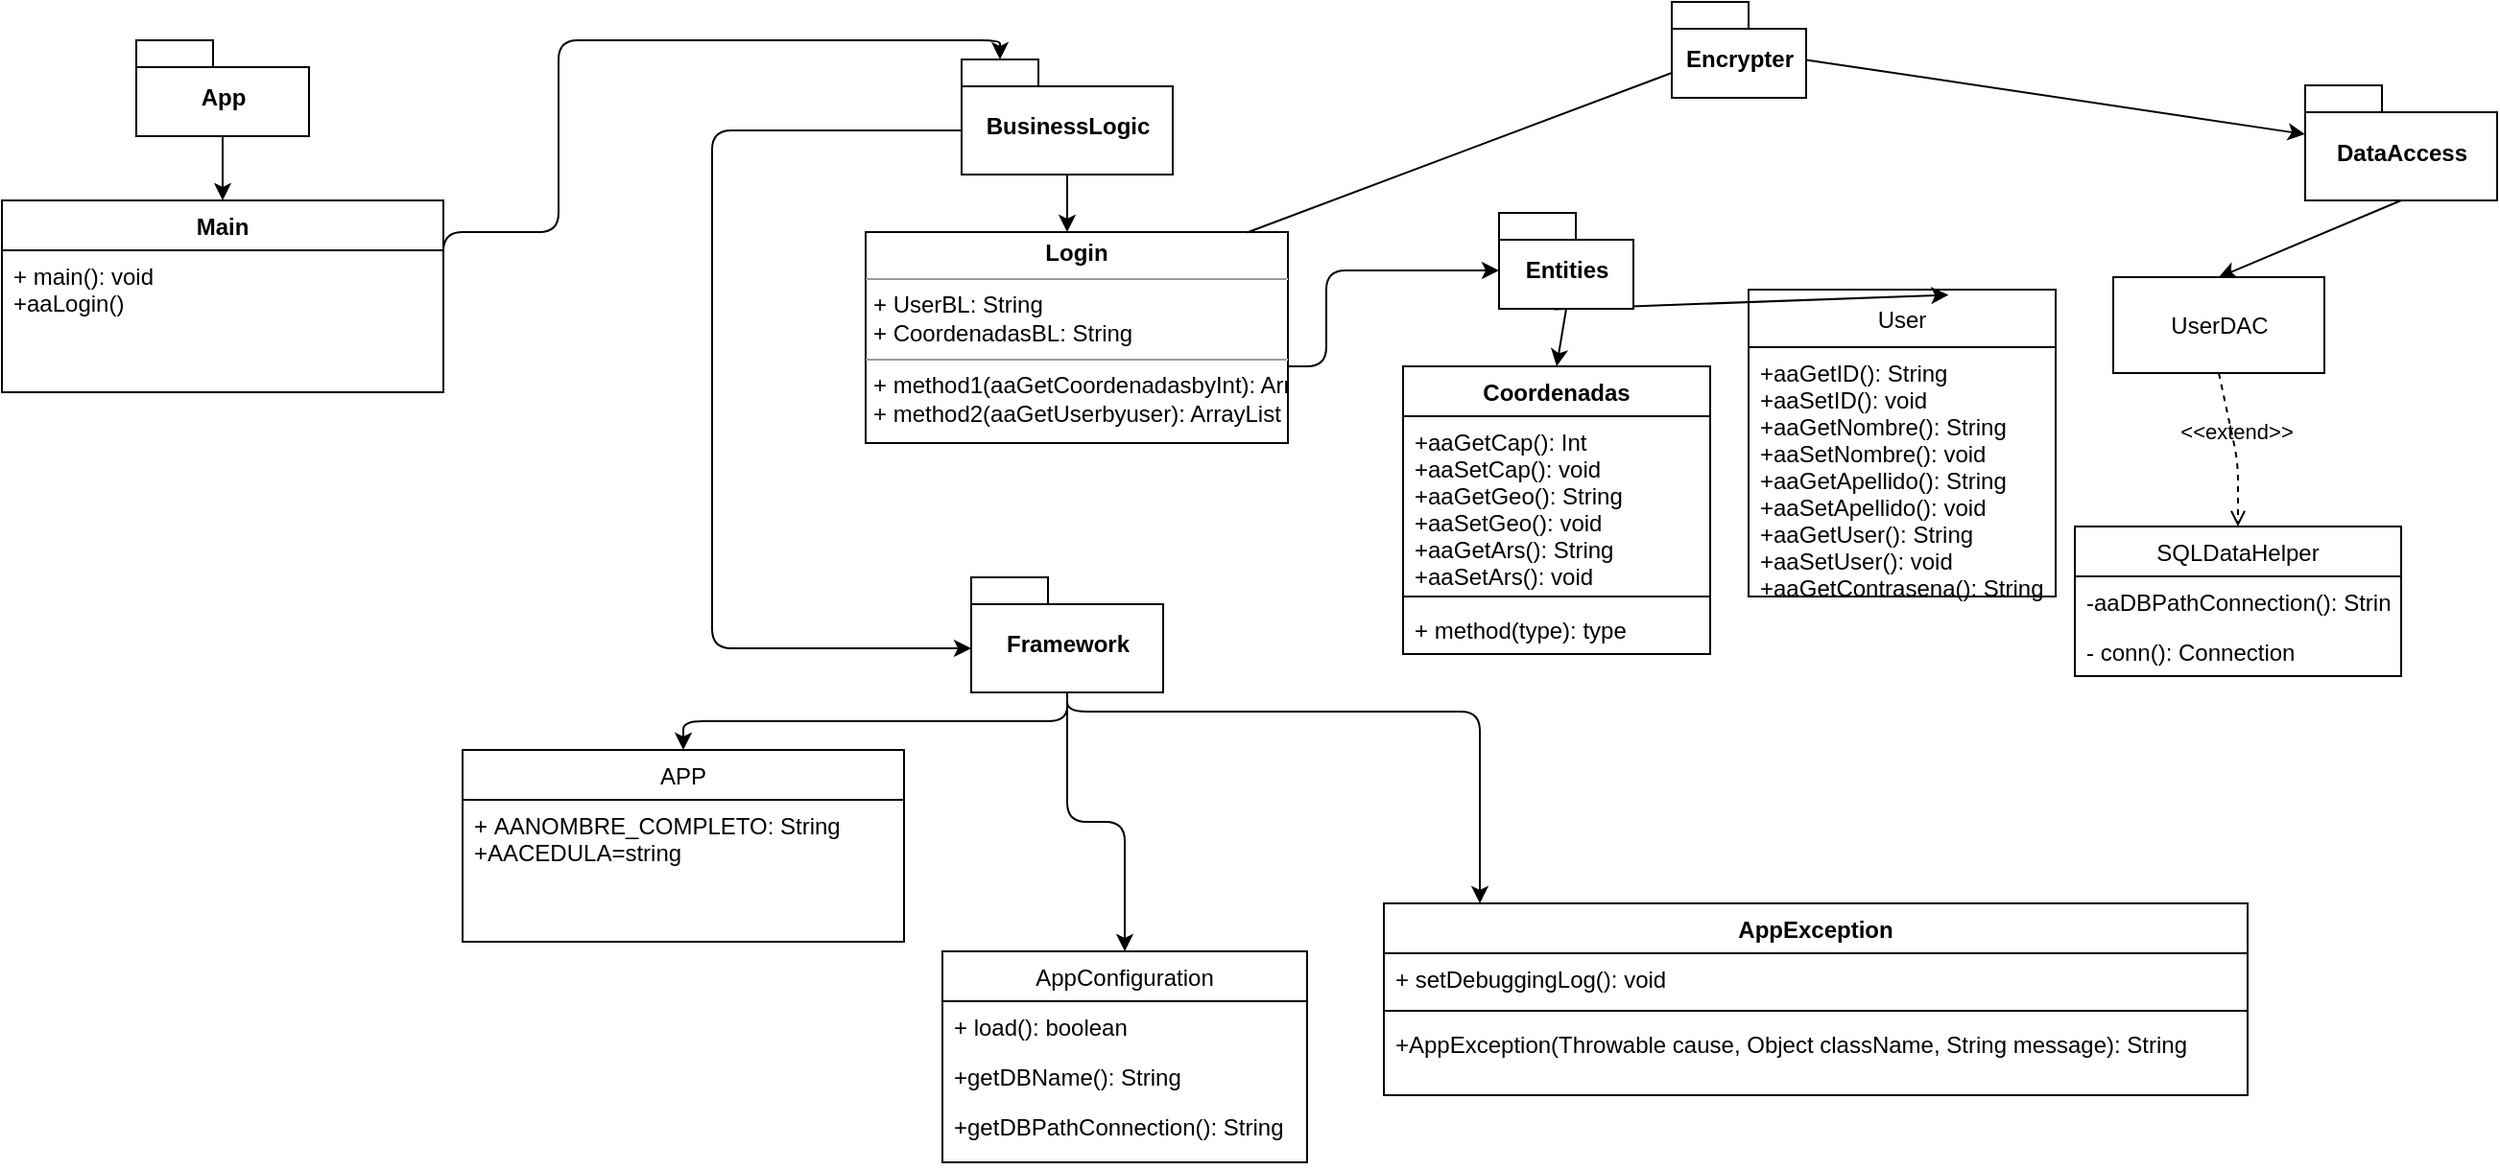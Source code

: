 <mxfile>
    <diagram id="E4nit2eJsGGpVqtW80gd" name="Page-1">
        <mxGraphModel dx="2028" dy="558" grid="1" gridSize="10" guides="1" tooltips="1" connect="1" arrows="1" fold="1" page="1" pageScale="1" pageWidth="850" pageHeight="1100" math="0" shadow="0">
            <root>
                <mxCell id="0"/>
                <mxCell id="1" parent="0"/>
                <mxCell id="2" value="" style="edgeStyle=none;html=1;" edge="1" parent="1" source="3">
                    <mxGeometry relative="1" as="geometry">
                        <mxPoint x="145" y="120" as="targetPoint"/>
                    </mxGeometry>
                </mxCell>
                <mxCell id="3" value="BusinessLogic" style="shape=folder;fontStyle=1;spacingTop=10;tabWidth=40;tabHeight=14;tabPosition=left;html=1;" vertex="1" parent="1">
                    <mxGeometry x="90" y="30" width="110" height="60" as="geometry"/>
                </mxCell>
                <mxCell id="4" value="" style="edgeStyle=none;html=1;entryX=0.651;entryY=0.017;entryDx=0;entryDy=0;entryPerimeter=0;exitX=0.41;exitY=1.004;exitDx=0;exitDy=0;exitPerimeter=0;" edge="1" parent="1" source="6" target="7">
                    <mxGeometry relative="1" as="geometry"/>
                </mxCell>
                <mxCell id="5" value="" style="edgeStyle=none;html=1;entryX=0.5;entryY=0;entryDx=0;entryDy=0;exitX=0.5;exitY=1;exitDx=0;exitDy=0;exitPerimeter=0;" edge="1" parent="1" source="6" target="10">
                    <mxGeometry relative="1" as="geometry">
                        <Array as="points"/>
                    </mxGeometry>
                </mxCell>
                <mxCell id="6" value="Entities" style="shape=folder;fontStyle=1;spacingTop=10;tabWidth=40;tabHeight=14;tabPosition=left;html=1;" vertex="1" parent="1">
                    <mxGeometry x="370" y="110" width="70" height="50" as="geometry"/>
                </mxCell>
                <mxCell id="7" value="User" style="swimlane;fontStyle=0;childLayout=stackLayout;horizontal=1;startSize=30;fillColor=none;horizontalStack=0;resizeParent=1;resizeParentMax=0;resizeLast=0;collapsible=1;marginBottom=0;" vertex="1" parent="1">
                    <mxGeometry x="500" y="150" width="160" height="160" as="geometry"/>
                </mxCell>
                <mxCell id="8" value="+aaGetID(): String&#10;+aaSetID(): void&#10;+aaGetNombre(): String&#10;+aaSetNombre(): void&#10;+aaGetApellido(): String&#10;+aaSetApellido(): void&#10;+aaGetUser(): String&#10;+aaSetUser(): void&#10;+aaGetContrasena(): String&#10;+aaSetUser(): void&#10;&#10;&#10;" style="text;strokeColor=none;fillColor=none;align=left;verticalAlign=top;spacingLeft=4;spacingRight=4;overflow=hidden;rotatable=0;points=[[0,0.5],[1,0.5]];portConstraint=eastwest;" vertex="1" parent="7">
                    <mxGeometry y="30" width="160" height="130" as="geometry"/>
                </mxCell>
                <mxCell id="10" value="Coordenadas" style="swimlane;fontStyle=1;align=center;verticalAlign=top;childLayout=stackLayout;horizontal=1;startSize=26;horizontalStack=0;resizeParent=1;resizeParentMax=0;resizeLast=0;collapsible=1;marginBottom=0;" vertex="1" parent="1">
                    <mxGeometry x="320" y="190" width="160" height="150" as="geometry"/>
                </mxCell>
                <mxCell id="11" value="+aaGetCap(): Int&#10;+aaSetCap(): void&#10;+aaGetGeo(): String&#10;+aaSetGeo(): void&#10;+aaGetArs(): String&#10;+aaSetArs(): void &#10;" style="text;strokeColor=none;fillColor=none;align=left;verticalAlign=top;spacingLeft=4;spacingRight=4;overflow=hidden;rotatable=0;points=[[0,0.5],[1,0.5]];portConstraint=eastwest;" vertex="1" parent="10">
                    <mxGeometry y="26" width="160" height="90" as="geometry"/>
                </mxCell>
                <mxCell id="12" value="" style="line;strokeWidth=1;fillColor=none;align=left;verticalAlign=middle;spacingTop=-1;spacingLeft=3;spacingRight=3;rotatable=0;labelPosition=right;points=[];portConstraint=eastwest;strokeColor=inherit;" vertex="1" parent="10">
                    <mxGeometry y="116" width="160" height="8" as="geometry"/>
                </mxCell>
                <mxCell id="13" value="+ method(type): type" style="text;strokeColor=none;fillColor=none;align=left;verticalAlign=top;spacingLeft=4;spacingRight=4;overflow=hidden;rotatable=0;points=[[0,0.5],[1,0.5]];portConstraint=eastwest;" vertex="1" parent="10">
                    <mxGeometry y="124" width="160" height="26" as="geometry"/>
                </mxCell>
                <mxCell id="53" style="edgeStyle=none;html=1;exitX=0.5;exitY=1;exitDx=0;exitDy=0;exitPerimeter=0;entryX=0.5;entryY=0;entryDx=0;entryDy=0;" edge="1" parent="1" source="14" target="18">
                    <mxGeometry relative="1" as="geometry"/>
                </mxCell>
                <mxCell id="14" value="DataAccess" style="shape=folder;fontStyle=1;spacingTop=10;tabWidth=40;tabHeight=14;tabPosition=left;html=1;" vertex="1" parent="1">
                    <mxGeometry x="790" y="43.5" width="100" height="60" as="geometry"/>
                </mxCell>
                <mxCell id="15" value="&lt;p style=&quot;margin:0px;margin-top:4px;text-align:center;&quot;&gt;&lt;b&gt;Login&lt;/b&gt;&lt;/p&gt;&lt;hr size=&quot;1&quot;&gt;&lt;p style=&quot;margin:0px;margin-left:4px;&quot;&gt;+ UserBL: String&lt;br&gt;+ CoordenadasBL: String&lt;/p&gt;&lt;hr size=&quot;1&quot;&gt;&lt;p style=&quot;margin:0px;margin-left:4px;&quot;&gt;+ method1(aaGetCoordenadasbyInt&lt;span style=&quot;background-color: initial;&quot;&gt;): ArrayList&lt;/span&gt;&lt;/p&gt;&lt;p style=&quot;margin:0px;margin-left:4px;&quot;&gt;+ method2(aaGetUserbyuser): ArrayList&lt;/p&gt;" style="verticalAlign=top;align=left;overflow=fill;fontSize=12;fontFamily=Helvetica;html=1;" vertex="1" parent="1">
                    <mxGeometry x="40" y="120" width="220" height="110" as="geometry"/>
                </mxCell>
                <mxCell id="16" value="" style="endArrow=classic;html=1;" edge="1" parent="1">
                    <mxGeometry width="50" height="50" relative="1" as="geometry">
                        <mxPoint x="260" y="190" as="sourcePoint"/>
                        <mxPoint x="370" y="140" as="targetPoint"/>
                        <Array as="points">
                            <mxPoint x="280" y="190"/>
                            <mxPoint x="280" y="140"/>
                        </Array>
                    </mxGeometry>
                </mxCell>
                <mxCell id="18" value="UserDAC" style="html=1;" vertex="1" parent="1">
                    <mxGeometry x="690" y="143.5" width="110" height="50" as="geometry"/>
                </mxCell>
                <mxCell id="19" value="&amp;lt;&amp;lt;extend&amp;gt;&amp;gt;" style="html=1;verticalAlign=bottom;labelBackgroundColor=none;endArrow=open;endFill=0;dashed=1;exitX=0.5;exitY=1;exitDx=0;exitDy=0;entryX=0.5;entryY=0;entryDx=0;entryDy=0;" edge="1" parent="1" source="18" target="22">
                    <mxGeometry width="160" relative="1" as="geometry">
                        <mxPoint x="770" y="253.5" as="sourcePoint"/>
                        <mxPoint x="850" y="273.5" as="targetPoint"/>
                        <Array as="points">
                            <mxPoint x="755" y="240"/>
                        </Array>
                    </mxGeometry>
                </mxCell>
                <mxCell id="22" value="SQLDataHelper" style="swimlane;fontStyle=0;childLayout=stackLayout;horizontal=1;startSize=26;fillColor=none;horizontalStack=0;resizeParent=1;resizeParentMax=0;resizeLast=0;collapsible=1;marginBottom=0;" vertex="1" parent="1">
                    <mxGeometry x="670" y="273.5" width="170" height="78" as="geometry"/>
                </mxCell>
                <mxCell id="23" value="-aaDBPathConnection(): String" style="text;strokeColor=none;fillColor=none;align=left;verticalAlign=top;spacingLeft=4;spacingRight=4;overflow=hidden;rotatable=0;points=[[0,0.5],[1,0.5]];portConstraint=eastwest;" vertex="1" parent="22">
                    <mxGeometry y="26" width="170" height="26" as="geometry"/>
                </mxCell>
                <mxCell id="24" value="- conn(): Connection" style="text;strokeColor=none;fillColor=none;align=left;verticalAlign=top;spacingLeft=4;spacingRight=4;overflow=hidden;rotatable=0;points=[[0,0.5],[1,0.5]];portConstraint=eastwest;" vertex="1" parent="22">
                    <mxGeometry y="52" width="170" height="26" as="geometry"/>
                </mxCell>
                <mxCell id="25" value="" style="endArrow=classic;html=1;exitX=0;exitY=0;exitDx=0;exitDy=37;exitPerimeter=0;entryX=0;entryY=0;entryDx=0;entryDy=37;entryPerimeter=0;" edge="1" parent="1" source="3" target="30">
                    <mxGeometry width="50" height="50" relative="1" as="geometry">
                        <mxPoint x="270" y="85" as="sourcePoint"/>
                        <mxPoint x="20" y="67" as="targetPoint"/>
                        <Array as="points">
                            <mxPoint x="-40" y="67"/>
                            <mxPoint x="-40" y="337"/>
                        </Array>
                    </mxGeometry>
                </mxCell>
                <mxCell id="26" style="edgeStyle=orthogonalEdgeStyle;html=1;exitX=0.5;exitY=1;exitDx=0;exitDy=0;exitPerimeter=0;entryX=0.5;entryY=0;entryDx=0;entryDy=0;" edge="1" parent="1" source="30" target="35">
                    <mxGeometry relative="1" as="geometry"/>
                </mxCell>
                <mxCell id="27" style="edgeStyle=orthogonalEdgeStyle;html=1;" edge="1" parent="1" source="30" target="39">
                    <mxGeometry relative="1" as="geometry">
                        <Array as="points">
                            <mxPoint x="145" y="370"/>
                            <mxPoint x="360" y="370"/>
                        </Array>
                    </mxGeometry>
                </mxCell>
                <mxCell id="28" style="edgeStyle=orthogonalEdgeStyle;html=1;exitX=0.5;exitY=1;exitDx=0;exitDy=0;exitPerimeter=0;entryX=0.5;entryY=0;entryDx=0;entryDy=0;" edge="1" parent="1" source="30" target="31">
                    <mxGeometry relative="1" as="geometry"/>
                </mxCell>
                <mxCell id="30" value="Framework" style="shape=folder;fontStyle=1;spacingTop=10;tabWidth=40;tabHeight=14;tabPosition=left;html=1;" vertex="1" parent="1">
                    <mxGeometry x="95" y="300" width="100" height="60" as="geometry"/>
                </mxCell>
                <mxCell id="31" value="APP" style="swimlane;fontStyle=0;childLayout=stackLayout;horizontal=1;startSize=26;fillColor=none;horizontalStack=0;resizeParent=1;resizeParentMax=0;resizeLast=0;collapsible=1;marginBottom=0;" vertex="1" parent="1">
                    <mxGeometry x="-170" y="390" width="230" height="100" as="geometry">
                        <mxRectangle x="75" y="380" width="60" height="30" as="alternateBounds"/>
                    </mxGeometry>
                </mxCell>
                <mxCell id="32" value="+ AANOMBRE_COMPLETO: String&#10;+AACEDULA=string &#10;&#10;" style="text;strokeColor=none;fillColor=none;align=left;verticalAlign=top;spacingLeft=4;spacingRight=4;overflow=hidden;rotatable=0;points=[[0,0.5],[1,0.5]];portConstraint=eastwest;" vertex="1" parent="31">
                    <mxGeometry y="26" width="230" height="74" as="geometry"/>
                </mxCell>
                <mxCell id="35" value="AppConfiguration" style="swimlane;fontStyle=0;childLayout=stackLayout;horizontal=1;startSize=26;fillColor=none;horizontalStack=0;resizeParent=1;resizeParentMax=0;resizeLast=0;collapsible=1;marginBottom=0;" vertex="1" parent="1">
                    <mxGeometry x="80" y="495" width="190" height="110" as="geometry"/>
                </mxCell>
                <mxCell id="36" value="+ load(): boolean" style="text;strokeColor=none;fillColor=none;align=left;verticalAlign=top;spacingLeft=4;spacingRight=4;overflow=hidden;rotatable=0;points=[[0,0.5],[1,0.5]];portConstraint=eastwest;" vertex="1" parent="35">
                    <mxGeometry y="26" width="190" height="26" as="geometry"/>
                </mxCell>
                <mxCell id="37" value="+getDBName(): String" style="text;strokeColor=none;fillColor=none;align=left;verticalAlign=top;spacingLeft=4;spacingRight=4;overflow=hidden;rotatable=0;points=[[0,0.5],[1,0.5]];portConstraint=eastwest;" vertex="1" parent="35">
                    <mxGeometry y="52" width="190" height="26" as="geometry"/>
                </mxCell>
                <mxCell id="38" value="+getDBPathConnection(): String" style="text;strokeColor=none;fillColor=none;align=left;verticalAlign=top;spacingLeft=4;spacingRight=4;overflow=hidden;rotatable=0;points=[[0,0.5],[1,0.5]];portConstraint=eastwest;" vertex="1" parent="35">
                    <mxGeometry y="78" width="190" height="32" as="geometry"/>
                </mxCell>
                <mxCell id="39" value="AppException" style="swimlane;fontStyle=1;align=center;verticalAlign=top;childLayout=stackLayout;horizontal=1;startSize=26;horizontalStack=0;resizeParent=1;resizeParentMax=0;resizeLast=0;collapsible=1;marginBottom=0;" vertex="1" parent="1">
                    <mxGeometry x="310" y="470" width="450" height="100" as="geometry"/>
                </mxCell>
                <mxCell id="40" value="+ setDebuggingLog(): void" style="text;strokeColor=none;fillColor=none;align=left;verticalAlign=top;spacingLeft=4;spacingRight=4;overflow=hidden;rotatable=0;points=[[0,0.5],[1,0.5]];portConstraint=eastwest;" vertex="1" parent="39">
                    <mxGeometry y="26" width="450" height="26" as="geometry"/>
                </mxCell>
                <mxCell id="41" value="" style="line;strokeWidth=1;fillColor=none;align=left;verticalAlign=middle;spacingTop=-1;spacingLeft=3;spacingRight=3;rotatable=0;labelPosition=right;points=[];portConstraint=eastwest;strokeColor=inherit;" vertex="1" parent="39">
                    <mxGeometry y="52" width="450" height="8" as="geometry"/>
                </mxCell>
                <mxCell id="42" value="+AppException(Throwable cause, Object className, String message): String" style="text;strokeColor=none;fillColor=none;align=left;verticalAlign=top;spacingLeft=4;spacingRight=4;overflow=hidden;rotatable=0;points=[[0,0.5],[1,0.5]];portConstraint=eastwest;" vertex="1" parent="39">
                    <mxGeometry y="60" width="450" height="40" as="geometry"/>
                </mxCell>
                <mxCell id="47" value="Main" style="swimlane;fontStyle=1;align=center;verticalAlign=top;childLayout=stackLayout;horizontal=1;startSize=26;horizontalStack=0;resizeParent=1;resizeParentMax=0;resizeLast=0;collapsible=1;marginBottom=0;" vertex="1" parent="1">
                    <mxGeometry x="-410" y="103.5" width="230" height="100" as="geometry"/>
                </mxCell>
                <mxCell id="48" value="+ main(): void&#10;+aaLogin()&#10;&#10;" style="text;strokeColor=none;fillColor=none;align=left;verticalAlign=top;spacingLeft=4;spacingRight=4;overflow=hidden;rotatable=0;points=[[0,0.5],[1,0.5]];portConstraint=eastwest;" vertex="1" parent="47">
                    <mxGeometry y="26" width="230" height="74" as="geometry"/>
                </mxCell>
                <mxCell id="49" value="App" style="shape=folder;fontStyle=1;spacingTop=10;tabWidth=40;tabHeight=14;tabPosition=left;html=1;" vertex="1" parent="1">
                    <mxGeometry x="-340" y="20" width="90" height="50" as="geometry"/>
                </mxCell>
                <mxCell id="50" value="" style="endArrow=classic;html=1;exitX=0.5;exitY=1;exitDx=0;exitDy=0;exitPerimeter=0;entryX=0.5;entryY=0;entryDx=0;entryDy=0;" edge="1" parent="1" source="49" target="47">
                    <mxGeometry width="50" height="50" relative="1" as="geometry">
                        <mxPoint x="10" y="90" as="sourcePoint"/>
                        <mxPoint x="60" y="40" as="targetPoint"/>
                    </mxGeometry>
                </mxCell>
                <mxCell id="51" style="edgeStyle=orthogonalEdgeStyle;html=1;exitX=1;exitY=0.5;exitDx=0;exitDy=0;entryX=0;entryY=0;entryDx=20;entryDy=0;entryPerimeter=0;" edge="1" parent="1" source="48" target="3">
                    <mxGeometry relative="1" as="geometry">
                        <Array as="points">
                            <mxPoint x="-180" y="120"/>
                            <mxPoint x="-120" y="120"/>
                            <mxPoint x="-120" y="20"/>
                            <mxPoint x="110" y="20"/>
                        </Array>
                    </mxGeometry>
                </mxCell>
                <mxCell id="55" value="" style="endArrow=none;html=1;entryX=0;entryY=0;entryDx=0;entryDy=37;entryPerimeter=0;exitX=0.903;exitY=0.002;exitDx=0;exitDy=0;exitPerimeter=0;" edge="1" parent="1" source="15" target="54">
                    <mxGeometry width="50" height="50" relative="1" as="geometry">
                        <mxPoint x="238.66" y="120.22" as="sourcePoint"/>
                        <mxPoint x="790" y="80.5" as="targetPoint"/>
                        <Array as="points"/>
                    </mxGeometry>
                </mxCell>
                <mxCell id="56" style="edgeStyle=none;html=1;entryX=0;entryY=0;entryDx=0;entryDy=25.5;entryPerimeter=0;" edge="1" parent="1" source="54" target="14">
                    <mxGeometry relative="1" as="geometry"/>
                </mxCell>
                <mxCell id="54" value="Encrypter" style="shape=folder;fontStyle=1;spacingTop=10;tabWidth=40;tabHeight=14;tabPosition=left;html=1;" vertex="1" parent="1">
                    <mxGeometry x="460" width="70" height="50" as="geometry"/>
                </mxCell>
            </root>
        </mxGraphModel>
    </diagram>
</mxfile>